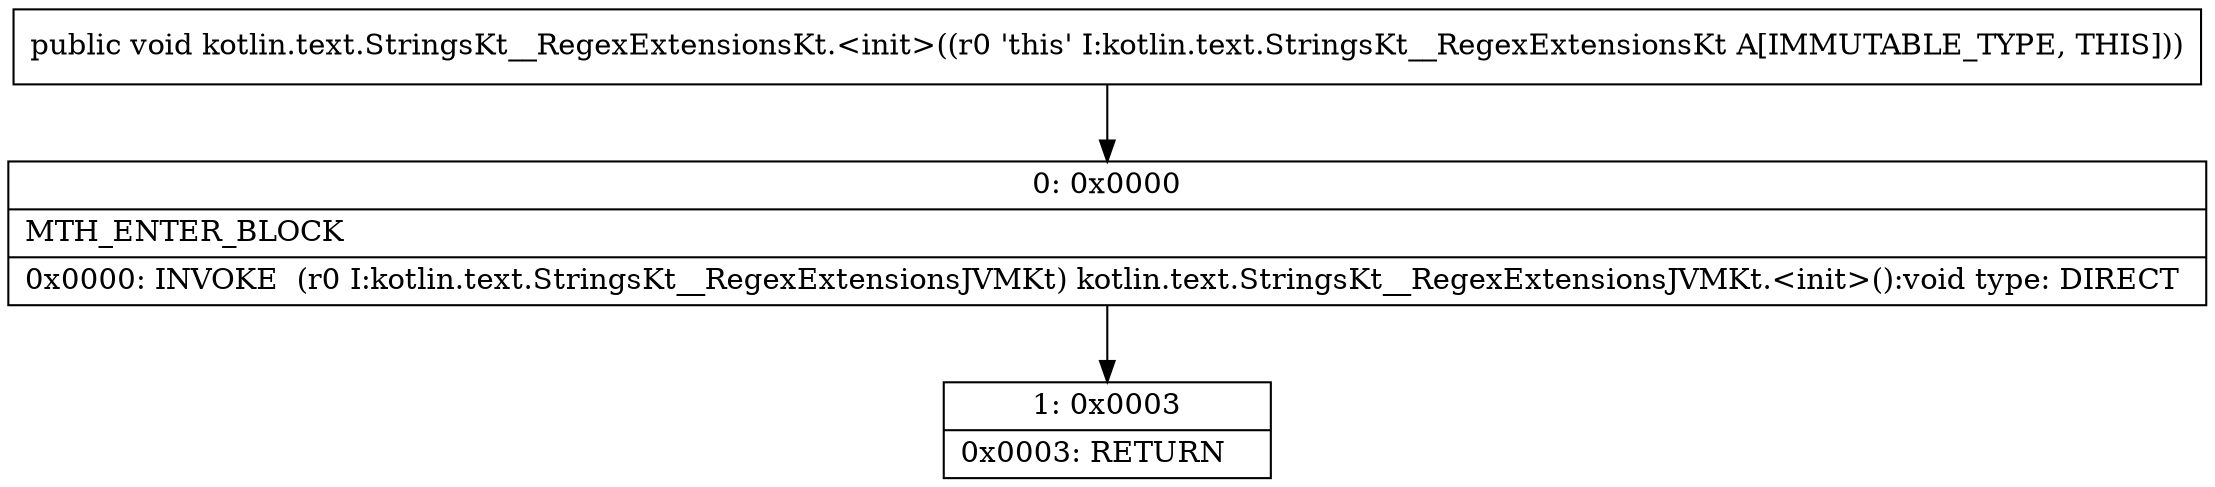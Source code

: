 digraph "CFG forkotlin.text.StringsKt__RegexExtensionsKt.\<init\>()V" {
Node_0 [shape=record,label="{0\:\ 0x0000|MTH_ENTER_BLOCK\l|0x0000: INVOKE  (r0 I:kotlin.text.StringsKt__RegexExtensionsJVMKt) kotlin.text.StringsKt__RegexExtensionsJVMKt.\<init\>():void type: DIRECT \l}"];
Node_1 [shape=record,label="{1\:\ 0x0003|0x0003: RETURN   \l}"];
MethodNode[shape=record,label="{public void kotlin.text.StringsKt__RegexExtensionsKt.\<init\>((r0 'this' I:kotlin.text.StringsKt__RegexExtensionsKt A[IMMUTABLE_TYPE, THIS])) }"];
MethodNode -> Node_0;
Node_0 -> Node_1;
}

